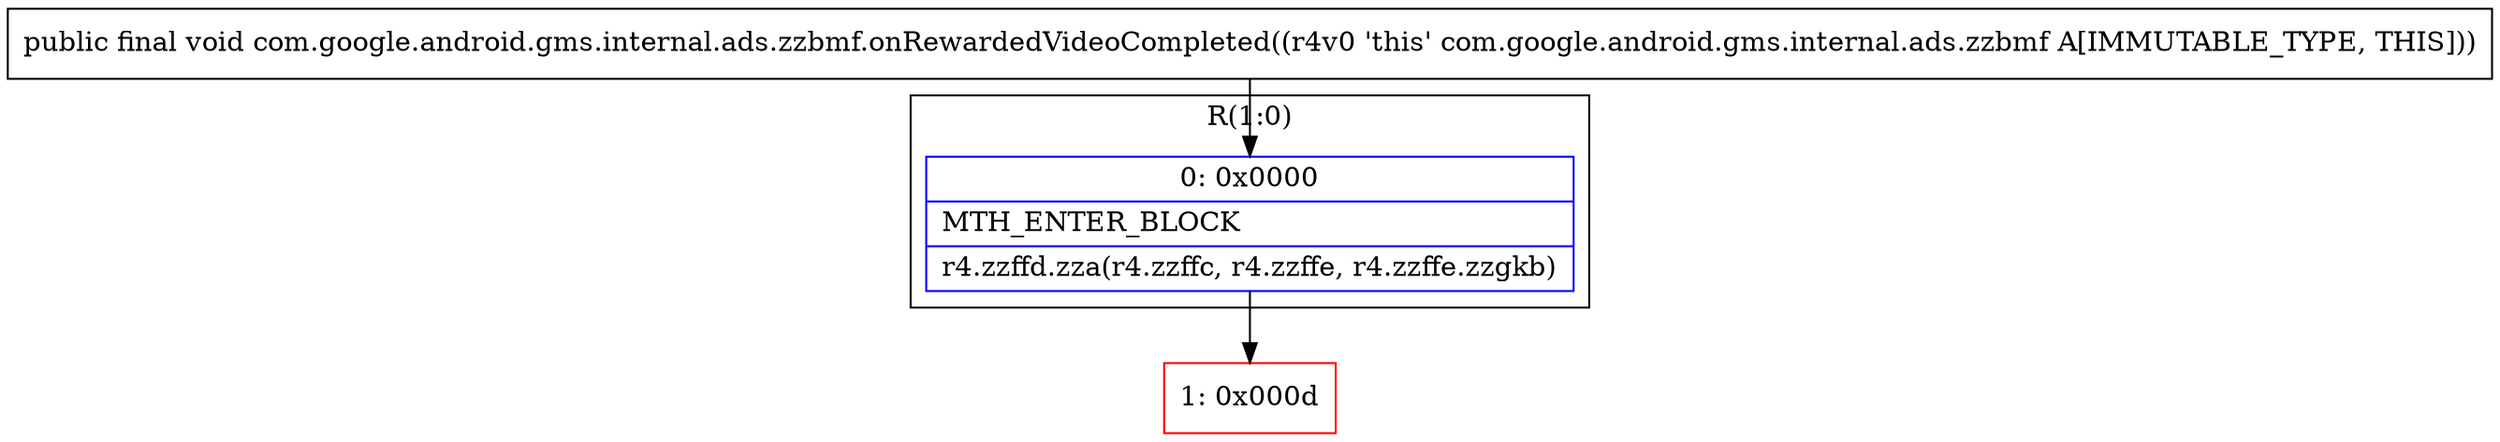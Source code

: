 digraph "CFG forcom.google.android.gms.internal.ads.zzbmf.onRewardedVideoCompleted()V" {
subgraph cluster_Region_780957690 {
label = "R(1:0)";
node [shape=record,color=blue];
Node_0 [shape=record,label="{0\:\ 0x0000|MTH_ENTER_BLOCK\l|r4.zzffd.zza(r4.zzffc, r4.zzffe, r4.zzffe.zzgkb)\l}"];
}
Node_1 [shape=record,color=red,label="{1\:\ 0x000d}"];
MethodNode[shape=record,label="{public final void com.google.android.gms.internal.ads.zzbmf.onRewardedVideoCompleted((r4v0 'this' com.google.android.gms.internal.ads.zzbmf A[IMMUTABLE_TYPE, THIS])) }"];
MethodNode -> Node_0;
Node_0 -> Node_1;
}

